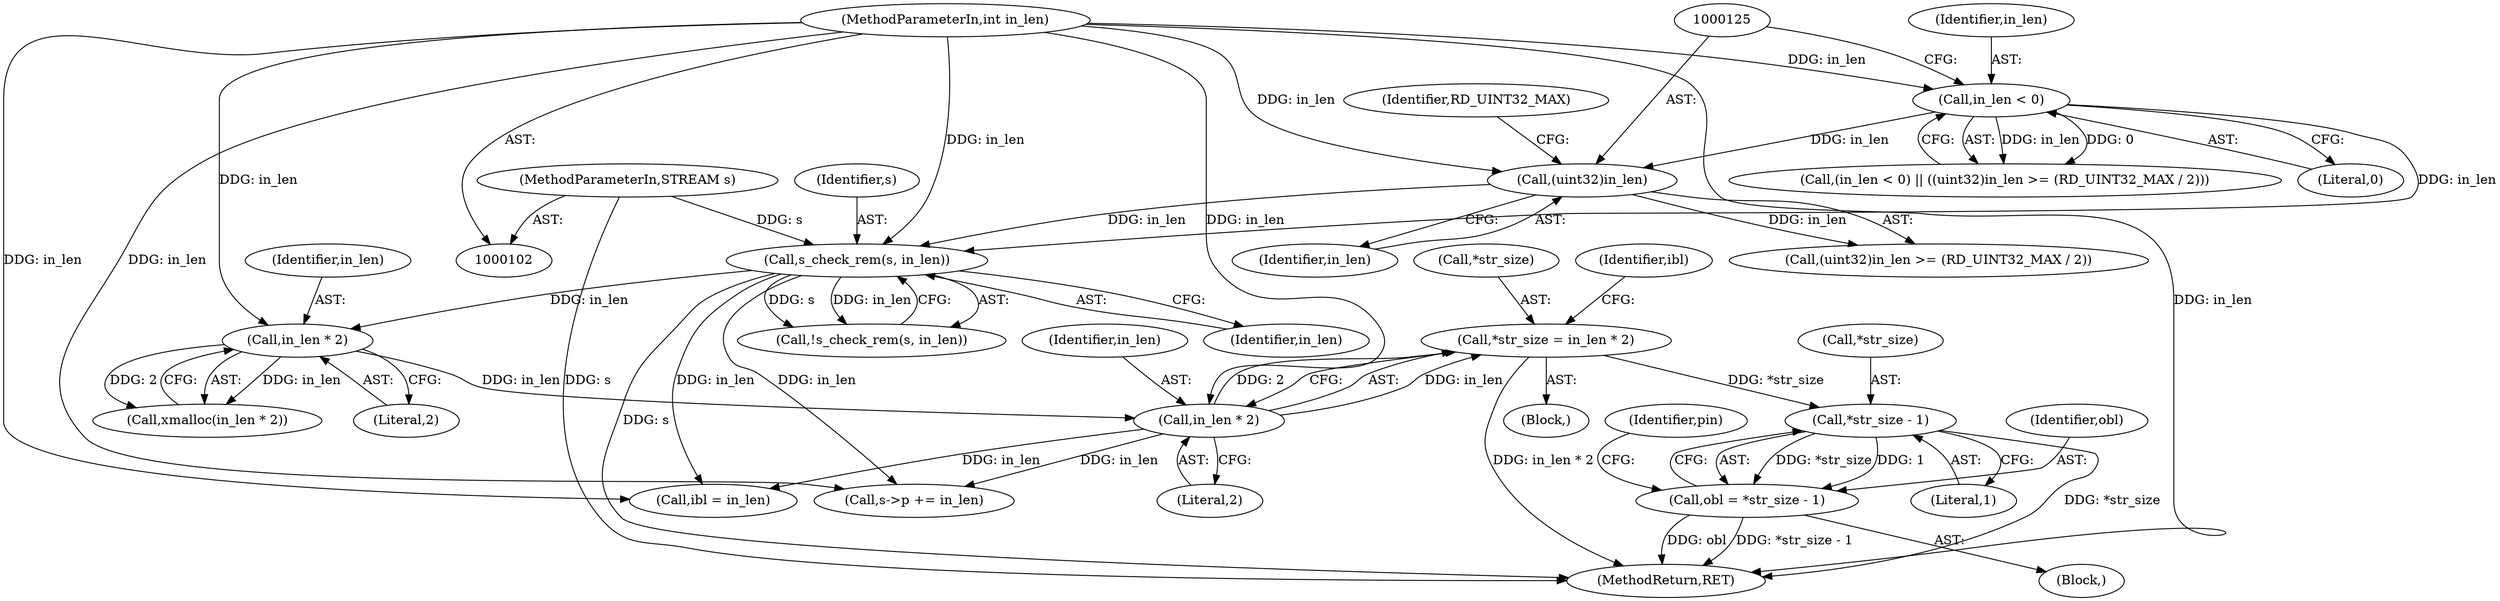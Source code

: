 digraph "0_rdesktop_4dca546d04321a610c1835010b5dad85163b65e1_9@pointer" {
"1000195" [label="(Call,*str_size - 1)"];
"1000184" [label="(Call,*str_size = in_len * 2)"];
"1000187" [label="(Call,in_len * 2)"];
"1000181" [label="(Call,in_len * 2)"];
"1000138" [label="(Call,s_check_rem(s, in_len))"];
"1000103" [label="(MethodParameterIn,STREAM s)"];
"1000124" [label="(Call,(uint32)in_len)"];
"1000120" [label="(Call,in_len < 0)"];
"1000104" [label="(MethodParameterIn,int in_len)"];
"1000193" [label="(Call,obl = *str_size - 1)"];
"1000190" [label="(Call,ibl = in_len)"];
"1000124" [label="(Call,(uint32)in_len)"];
"1000194" [label="(Identifier,obl)"];
"1000137" [label="(Call,!s_check_rem(s, in_len))"];
"1000128" [label="(Identifier,RD_UINT32_MAX)"];
"1000200" [label="(Identifier,pin)"];
"1000184" [label="(Call,*str_size = in_len * 2)"];
"1000123" [label="(Call,(uint32)in_len >= (RD_UINT32_MAX / 2))"];
"1000195" [label="(Call,*str_size - 1)"];
"1000182" [label="(Identifier,in_len)"];
"1000119" [label="(Call,(in_len < 0) || ((uint32)in_len >= (RD_UINT32_MAX / 2)))"];
"1000257" [label="(Call,s->p += in_len)"];
"1000198" [label="(Literal,1)"];
"1000191" [label="(Identifier,ibl)"];
"1000140" [label="(Identifier,in_len)"];
"1000120" [label="(Call,in_len < 0)"];
"1000187" [label="(Call,in_len * 2)"];
"1000138" [label="(Call,s_check_rem(s, in_len))"];
"1000183" [label="(Literal,2)"];
"1000126" [label="(Identifier,in_len)"];
"1000189" [label="(Literal,2)"];
"1000176" [label="(Block,)"];
"1000107" [label="(Block,)"];
"1000103" [label="(MethodParameterIn,STREAM s)"];
"1000121" [label="(Identifier,in_len)"];
"1000139" [label="(Identifier,s)"];
"1000196" [label="(Call,*str_size)"];
"1000180" [label="(Call,xmalloc(in_len * 2))"];
"1000122" [label="(Literal,0)"];
"1000188" [label="(Identifier,in_len)"];
"1000193" [label="(Call,obl = *str_size - 1)"];
"1000181" [label="(Call,in_len * 2)"];
"1000104" [label="(MethodParameterIn,int in_len)"];
"1000185" [label="(Call,*str_size)"];
"1000276" [label="(MethodReturn,RET)"];
"1000195" -> "1000193"  [label="AST: "];
"1000195" -> "1000198"  [label="CFG: "];
"1000196" -> "1000195"  [label="AST: "];
"1000198" -> "1000195"  [label="AST: "];
"1000193" -> "1000195"  [label="CFG: "];
"1000195" -> "1000276"  [label="DDG: *str_size"];
"1000195" -> "1000193"  [label="DDG: *str_size"];
"1000195" -> "1000193"  [label="DDG: 1"];
"1000184" -> "1000195"  [label="DDG: *str_size"];
"1000184" -> "1000176"  [label="AST: "];
"1000184" -> "1000187"  [label="CFG: "];
"1000185" -> "1000184"  [label="AST: "];
"1000187" -> "1000184"  [label="AST: "];
"1000191" -> "1000184"  [label="CFG: "];
"1000184" -> "1000276"  [label="DDG: in_len * 2"];
"1000187" -> "1000184"  [label="DDG: in_len"];
"1000187" -> "1000184"  [label="DDG: 2"];
"1000187" -> "1000189"  [label="CFG: "];
"1000188" -> "1000187"  [label="AST: "];
"1000189" -> "1000187"  [label="AST: "];
"1000181" -> "1000187"  [label="DDG: in_len"];
"1000104" -> "1000187"  [label="DDG: in_len"];
"1000187" -> "1000190"  [label="DDG: in_len"];
"1000187" -> "1000257"  [label="DDG: in_len"];
"1000181" -> "1000180"  [label="AST: "];
"1000181" -> "1000183"  [label="CFG: "];
"1000182" -> "1000181"  [label="AST: "];
"1000183" -> "1000181"  [label="AST: "];
"1000180" -> "1000181"  [label="CFG: "];
"1000181" -> "1000180"  [label="DDG: in_len"];
"1000181" -> "1000180"  [label="DDG: 2"];
"1000138" -> "1000181"  [label="DDG: in_len"];
"1000104" -> "1000181"  [label="DDG: in_len"];
"1000138" -> "1000137"  [label="AST: "];
"1000138" -> "1000140"  [label="CFG: "];
"1000139" -> "1000138"  [label="AST: "];
"1000140" -> "1000138"  [label="AST: "];
"1000137" -> "1000138"  [label="CFG: "];
"1000138" -> "1000276"  [label="DDG: s"];
"1000138" -> "1000137"  [label="DDG: s"];
"1000138" -> "1000137"  [label="DDG: in_len"];
"1000103" -> "1000138"  [label="DDG: s"];
"1000124" -> "1000138"  [label="DDG: in_len"];
"1000120" -> "1000138"  [label="DDG: in_len"];
"1000104" -> "1000138"  [label="DDG: in_len"];
"1000138" -> "1000190"  [label="DDG: in_len"];
"1000138" -> "1000257"  [label="DDG: in_len"];
"1000103" -> "1000102"  [label="AST: "];
"1000103" -> "1000276"  [label="DDG: s"];
"1000124" -> "1000123"  [label="AST: "];
"1000124" -> "1000126"  [label="CFG: "];
"1000125" -> "1000124"  [label="AST: "];
"1000126" -> "1000124"  [label="AST: "];
"1000128" -> "1000124"  [label="CFG: "];
"1000124" -> "1000123"  [label="DDG: in_len"];
"1000120" -> "1000124"  [label="DDG: in_len"];
"1000104" -> "1000124"  [label="DDG: in_len"];
"1000120" -> "1000119"  [label="AST: "];
"1000120" -> "1000122"  [label="CFG: "];
"1000121" -> "1000120"  [label="AST: "];
"1000122" -> "1000120"  [label="AST: "];
"1000125" -> "1000120"  [label="CFG: "];
"1000119" -> "1000120"  [label="CFG: "];
"1000120" -> "1000119"  [label="DDG: in_len"];
"1000120" -> "1000119"  [label="DDG: 0"];
"1000104" -> "1000120"  [label="DDG: in_len"];
"1000104" -> "1000102"  [label="AST: "];
"1000104" -> "1000276"  [label="DDG: in_len"];
"1000104" -> "1000190"  [label="DDG: in_len"];
"1000104" -> "1000257"  [label="DDG: in_len"];
"1000193" -> "1000107"  [label="AST: "];
"1000194" -> "1000193"  [label="AST: "];
"1000200" -> "1000193"  [label="CFG: "];
"1000193" -> "1000276"  [label="DDG: obl"];
"1000193" -> "1000276"  [label="DDG: *str_size - 1"];
}
